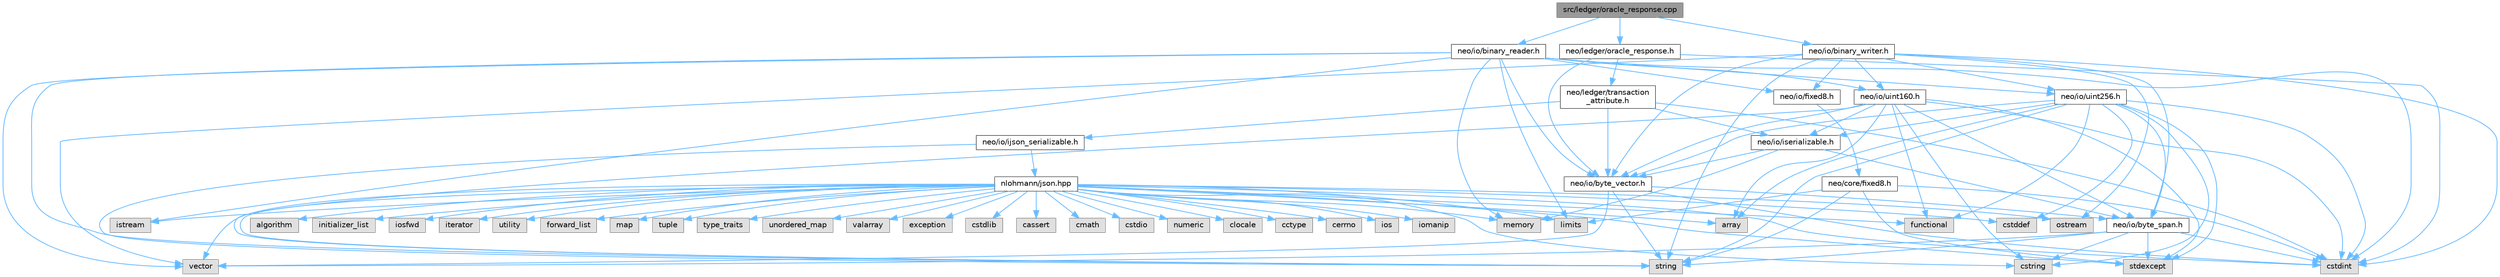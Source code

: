 digraph "src/ledger/oracle_response.cpp"
{
 // LATEX_PDF_SIZE
  bgcolor="transparent";
  edge [fontname=Helvetica,fontsize=10,labelfontname=Helvetica,labelfontsize=10];
  node [fontname=Helvetica,fontsize=10,shape=box,height=0.2,width=0.4];
  Node1 [id="Node000001",label="src/ledger/oracle_response.cpp",height=0.2,width=0.4,color="gray40", fillcolor="grey60", style="filled", fontcolor="black",tooltip=" "];
  Node1 -> Node2 [id="edge102_Node000001_Node000002",color="steelblue1",style="solid",tooltip=" "];
  Node2 [id="Node000002",label="neo/io/binary_reader.h",height=0.2,width=0.4,color="grey40", fillcolor="white", style="filled",URL="$binary__reader_8h.html",tooltip=" "];
  Node2 -> Node3 [id="edge103_Node000002_Node000003",color="steelblue1",style="solid",tooltip=" "];
  Node3 [id="Node000003",label="neo/io/byte_vector.h",height=0.2,width=0.4,color="grey40", fillcolor="white", style="filled",URL="$io_2byte__vector_8h.html",tooltip=" "];
  Node3 -> Node4 [id="edge104_Node000003_Node000004",color="steelblue1",style="solid",tooltip=" "];
  Node4 [id="Node000004",label="neo/io/byte_span.h",height=0.2,width=0.4,color="grey40", fillcolor="white", style="filled",URL="$io_2byte__span_8h.html",tooltip=" "];
  Node4 -> Node5 [id="edge105_Node000004_Node000005",color="steelblue1",style="solid",tooltip=" "];
  Node5 [id="Node000005",label="cstdint",height=0.2,width=0.4,color="grey60", fillcolor="#E0E0E0", style="filled",tooltip=" "];
  Node4 -> Node6 [id="edge106_Node000004_Node000006",color="steelblue1",style="solid",tooltip=" "];
  Node6 [id="Node000006",label="cstring",height=0.2,width=0.4,color="grey60", fillcolor="#E0E0E0", style="filled",tooltip=" "];
  Node4 -> Node7 [id="edge107_Node000004_Node000007",color="steelblue1",style="solid",tooltip=" "];
  Node7 [id="Node000007",label="stdexcept",height=0.2,width=0.4,color="grey60", fillcolor="#E0E0E0", style="filled",tooltip=" "];
  Node4 -> Node8 [id="edge108_Node000004_Node000008",color="steelblue1",style="solid",tooltip=" "];
  Node8 [id="Node000008",label="string",height=0.2,width=0.4,color="grey60", fillcolor="#E0E0E0", style="filled",tooltip=" "];
  Node4 -> Node9 [id="edge109_Node000004_Node000009",color="steelblue1",style="solid",tooltip=" "];
  Node9 [id="Node000009",label="vector",height=0.2,width=0.4,color="grey60", fillcolor="#E0E0E0", style="filled",tooltip=" "];
  Node3 -> Node5 [id="edge110_Node000003_Node000005",color="steelblue1",style="solid",tooltip=" "];
  Node3 -> Node8 [id="edge111_Node000003_Node000008",color="steelblue1",style="solid",tooltip=" "];
  Node3 -> Node9 [id="edge112_Node000003_Node000009",color="steelblue1",style="solid",tooltip=" "];
  Node2 -> Node10 [id="edge113_Node000002_Node000010",color="steelblue1",style="solid",tooltip=" "];
  Node10 [id="Node000010",label="neo/io/fixed8.h",height=0.2,width=0.4,color="grey40", fillcolor="white", style="filled",URL="$io_2fixed8_8h.html",tooltip=" "];
  Node10 -> Node11 [id="edge114_Node000010_Node000011",color="steelblue1",style="solid",tooltip=" "];
  Node11 [id="Node000011",label="neo/core/fixed8.h",height=0.2,width=0.4,color="grey40", fillcolor="white", style="filled",URL="$core_2fixed8_8h.html",tooltip=" "];
  Node11 -> Node5 [id="edge115_Node000011_Node000005",color="steelblue1",style="solid",tooltip=" "];
  Node11 -> Node12 [id="edge116_Node000011_Node000012",color="steelblue1",style="solid",tooltip=" "];
  Node12 [id="Node000012",label="limits",height=0.2,width=0.4,color="grey60", fillcolor="#E0E0E0", style="filled",tooltip=" "];
  Node11 -> Node7 [id="edge117_Node000011_Node000007",color="steelblue1",style="solid",tooltip=" "];
  Node11 -> Node8 [id="edge118_Node000011_Node000008",color="steelblue1",style="solid",tooltip=" "];
  Node2 -> Node13 [id="edge119_Node000002_Node000013",color="steelblue1",style="solid",tooltip=" "];
  Node13 [id="Node000013",label="neo/io/uint160.h",height=0.2,width=0.4,color="grey40", fillcolor="white", style="filled",URL="$uint160_8h.html",tooltip=" "];
  Node13 -> Node4 [id="edge120_Node000013_Node000004",color="steelblue1",style="solid",tooltip=" "];
  Node13 -> Node3 [id="edge121_Node000013_Node000003",color="steelblue1",style="solid",tooltip=" "];
  Node13 -> Node14 [id="edge122_Node000013_Node000014",color="steelblue1",style="solid",tooltip=" "];
  Node14 [id="Node000014",label="neo/io/iserializable.h",height=0.2,width=0.4,color="grey40", fillcolor="white", style="filled",URL="$iserializable_8h.html",tooltip=" "];
  Node14 -> Node4 [id="edge123_Node000014_Node000004",color="steelblue1",style="solid",tooltip=" "];
  Node14 -> Node3 [id="edge124_Node000014_Node000003",color="steelblue1",style="solid",tooltip=" "];
  Node14 -> Node15 [id="edge125_Node000014_Node000015",color="steelblue1",style="solid",tooltip=" "];
  Node15 [id="Node000015",label="memory",height=0.2,width=0.4,color="grey60", fillcolor="#E0E0E0", style="filled",tooltip=" "];
  Node13 -> Node16 [id="edge126_Node000013_Node000016",color="steelblue1",style="solid",tooltip=" "];
  Node16 [id="Node000016",label="array",height=0.2,width=0.4,color="grey60", fillcolor="#E0E0E0", style="filled",tooltip=" "];
  Node13 -> Node5 [id="edge127_Node000013_Node000005",color="steelblue1",style="solid",tooltip=" "];
  Node13 -> Node6 [id="edge128_Node000013_Node000006",color="steelblue1",style="solid",tooltip=" "];
  Node13 -> Node17 [id="edge129_Node000013_Node000017",color="steelblue1",style="solid",tooltip=" "];
  Node17 [id="Node000017",label="functional",height=0.2,width=0.4,color="grey60", fillcolor="#E0E0E0", style="filled",tooltip=" "];
  Node13 -> Node7 [id="edge130_Node000013_Node000007",color="steelblue1",style="solid",tooltip=" "];
  Node13 -> Node8 [id="edge131_Node000013_Node000008",color="steelblue1",style="solid",tooltip=" "];
  Node2 -> Node18 [id="edge132_Node000002_Node000018",color="steelblue1",style="solid",tooltip=" "];
  Node18 [id="Node000018",label="neo/io/uint256.h",height=0.2,width=0.4,color="grey40", fillcolor="white", style="filled",URL="$uint256_8h.html",tooltip=" "];
  Node18 -> Node4 [id="edge133_Node000018_Node000004",color="steelblue1",style="solid",tooltip=" "];
  Node18 -> Node3 [id="edge134_Node000018_Node000003",color="steelblue1",style="solid",tooltip=" "];
  Node18 -> Node14 [id="edge135_Node000018_Node000014",color="steelblue1",style="solid",tooltip=" "];
  Node18 -> Node16 [id="edge136_Node000018_Node000016",color="steelblue1",style="solid",tooltip=" "];
  Node18 -> Node19 [id="edge137_Node000018_Node000019",color="steelblue1",style="solid",tooltip=" "];
  Node19 [id="Node000019",label="cstddef",height=0.2,width=0.4,color="grey60", fillcolor="#E0E0E0", style="filled",tooltip=" "];
  Node18 -> Node5 [id="edge138_Node000018_Node000005",color="steelblue1",style="solid",tooltip=" "];
  Node18 -> Node6 [id="edge139_Node000018_Node000006",color="steelblue1",style="solid",tooltip=" "];
  Node18 -> Node17 [id="edge140_Node000018_Node000017",color="steelblue1",style="solid",tooltip=" "];
  Node18 -> Node7 [id="edge141_Node000018_Node000007",color="steelblue1",style="solid",tooltip=" "];
  Node18 -> Node8 [id="edge142_Node000018_Node000008",color="steelblue1",style="solid",tooltip=" "];
  Node2 -> Node5 [id="edge143_Node000002_Node000005",color="steelblue1",style="solid",tooltip=" "];
  Node2 -> Node20 [id="edge144_Node000002_Node000020",color="steelblue1",style="solid",tooltip=" "];
  Node20 [id="Node000020",label="istream",height=0.2,width=0.4,color="grey60", fillcolor="#E0E0E0", style="filled",tooltip=" "];
  Node2 -> Node12 [id="edge145_Node000002_Node000012",color="steelblue1",style="solid",tooltip=" "];
  Node2 -> Node15 [id="edge146_Node000002_Node000015",color="steelblue1",style="solid",tooltip=" "];
  Node2 -> Node8 [id="edge147_Node000002_Node000008",color="steelblue1",style="solid",tooltip=" "];
  Node2 -> Node9 [id="edge148_Node000002_Node000009",color="steelblue1",style="solid",tooltip=" "];
  Node1 -> Node21 [id="edge149_Node000001_Node000021",color="steelblue1",style="solid",tooltip=" "];
  Node21 [id="Node000021",label="neo/io/binary_writer.h",height=0.2,width=0.4,color="grey40", fillcolor="white", style="filled",URL="$binary__writer_8h.html",tooltip=" "];
  Node21 -> Node4 [id="edge150_Node000021_Node000004",color="steelblue1",style="solid",tooltip=" "];
  Node21 -> Node3 [id="edge151_Node000021_Node000003",color="steelblue1",style="solid",tooltip=" "];
  Node21 -> Node10 [id="edge152_Node000021_Node000010",color="steelblue1",style="solid",tooltip=" "];
  Node21 -> Node13 [id="edge153_Node000021_Node000013",color="steelblue1",style="solid",tooltip=" "];
  Node21 -> Node18 [id="edge154_Node000021_Node000018",color="steelblue1",style="solid",tooltip=" "];
  Node21 -> Node5 [id="edge155_Node000021_Node000005",color="steelblue1",style="solid",tooltip=" "];
  Node21 -> Node22 [id="edge156_Node000021_Node000022",color="steelblue1",style="solid",tooltip=" "];
  Node22 [id="Node000022",label="ostream",height=0.2,width=0.4,color="grey60", fillcolor="#E0E0E0", style="filled",tooltip=" "];
  Node21 -> Node8 [id="edge157_Node000021_Node000008",color="steelblue1",style="solid",tooltip=" "];
  Node21 -> Node9 [id="edge158_Node000021_Node000009",color="steelblue1",style="solid",tooltip=" "];
  Node1 -> Node23 [id="edge159_Node000001_Node000023",color="steelblue1",style="solid",tooltip=" "];
  Node23 [id="Node000023",label="neo/ledger/oracle_response.h",height=0.2,width=0.4,color="grey40", fillcolor="white", style="filled",URL="$ledger_2oracle__response_8h.html",tooltip=" "];
  Node23 -> Node3 [id="edge160_Node000023_Node000003",color="steelblue1",style="solid",tooltip=" "];
  Node23 -> Node24 [id="edge161_Node000023_Node000024",color="steelblue1",style="solid",tooltip=" "];
  Node24 [id="Node000024",label="neo/ledger/transaction\l_attribute.h",height=0.2,width=0.4,color="grey40", fillcolor="white", style="filled",URL="$transaction__attribute_8h.html",tooltip=" "];
  Node24 -> Node3 [id="edge162_Node000024_Node000003",color="steelblue1",style="solid",tooltip=" "];
  Node24 -> Node25 [id="edge163_Node000024_Node000025",color="steelblue1",style="solid",tooltip=" "];
  Node25 [id="Node000025",label="neo/io/ijson_serializable.h",height=0.2,width=0.4,color="grey40", fillcolor="white", style="filled",URL="$ijson__serializable_8h.html",tooltip=" "];
  Node25 -> Node26 [id="edge164_Node000025_Node000026",color="steelblue1",style="solid",tooltip=" "];
  Node26 [id="Node000026",label="nlohmann/json.hpp",height=0.2,width=0.4,color="grey40", fillcolor="white", style="filled",URL="$json_8hpp.html",tooltip=" "];
  Node26 -> Node27 [id="edge165_Node000026_Node000027",color="steelblue1",style="solid",tooltip=" "];
  Node27 [id="Node000027",label="algorithm",height=0.2,width=0.4,color="grey60", fillcolor="#E0E0E0", style="filled",tooltip=" "];
  Node26 -> Node19 [id="edge166_Node000026_Node000019",color="steelblue1",style="solid",tooltip=" "];
  Node26 -> Node17 [id="edge167_Node000026_Node000017",color="steelblue1",style="solid",tooltip=" "];
  Node26 -> Node28 [id="edge168_Node000026_Node000028",color="steelblue1",style="solid",tooltip=" "];
  Node28 [id="Node000028",label="initializer_list",height=0.2,width=0.4,color="grey60", fillcolor="#E0E0E0", style="filled",tooltip=" "];
  Node26 -> Node29 [id="edge169_Node000026_Node000029",color="steelblue1",style="solid",tooltip=" "];
  Node29 [id="Node000029",label="iosfwd",height=0.2,width=0.4,color="grey60", fillcolor="#E0E0E0", style="filled",tooltip=" "];
  Node26 -> Node30 [id="edge170_Node000026_Node000030",color="steelblue1",style="solid",tooltip=" "];
  Node30 [id="Node000030",label="iterator",height=0.2,width=0.4,color="grey60", fillcolor="#E0E0E0", style="filled",tooltip=" "];
  Node26 -> Node15 [id="edge171_Node000026_Node000015",color="steelblue1",style="solid",tooltip=" "];
  Node26 -> Node8 [id="edge172_Node000026_Node000008",color="steelblue1",style="solid",tooltip=" "];
  Node26 -> Node31 [id="edge173_Node000026_Node000031",color="steelblue1",style="solid",tooltip=" "];
  Node31 [id="Node000031",label="utility",height=0.2,width=0.4,color="grey60", fillcolor="#E0E0E0", style="filled",tooltip=" "];
  Node26 -> Node9 [id="edge174_Node000026_Node000009",color="steelblue1",style="solid",tooltip=" "];
  Node26 -> Node16 [id="edge175_Node000026_Node000016",color="steelblue1",style="solid",tooltip=" "];
  Node26 -> Node32 [id="edge176_Node000026_Node000032",color="steelblue1",style="solid",tooltip=" "];
  Node32 [id="Node000032",label="forward_list",height=0.2,width=0.4,color="grey60", fillcolor="#E0E0E0", style="filled",tooltip=" "];
  Node26 -> Node33 [id="edge177_Node000026_Node000033",color="steelblue1",style="solid",tooltip=" "];
  Node33 [id="Node000033",label="map",height=0.2,width=0.4,color="grey60", fillcolor="#E0E0E0", style="filled",tooltip=" "];
  Node26 -> Node34 [id="edge178_Node000026_Node000034",color="steelblue1",style="solid",tooltip=" "];
  Node34 [id="Node000034",label="tuple",height=0.2,width=0.4,color="grey60", fillcolor="#E0E0E0", style="filled",tooltip=" "];
  Node26 -> Node35 [id="edge179_Node000026_Node000035",color="steelblue1",style="solid",tooltip=" "];
  Node35 [id="Node000035",label="type_traits",height=0.2,width=0.4,color="grey60", fillcolor="#E0E0E0", style="filled",tooltip=" "];
  Node26 -> Node36 [id="edge180_Node000026_Node000036",color="steelblue1",style="solid",tooltip=" "];
  Node36 [id="Node000036",label="unordered_map",height=0.2,width=0.4,color="grey60", fillcolor="#E0E0E0", style="filled",tooltip=" "];
  Node26 -> Node37 [id="edge181_Node000026_Node000037",color="steelblue1",style="solid",tooltip=" "];
  Node37 [id="Node000037",label="valarray",height=0.2,width=0.4,color="grey60", fillcolor="#E0E0E0", style="filled",tooltip=" "];
  Node26 -> Node38 [id="edge182_Node000026_Node000038",color="steelblue1",style="solid",tooltip=" "];
  Node38 [id="Node000038",label="exception",height=0.2,width=0.4,color="grey60", fillcolor="#E0E0E0", style="filled",tooltip=" "];
  Node26 -> Node7 [id="edge183_Node000026_Node000007",color="steelblue1",style="solid",tooltip=" "];
  Node26 -> Node5 [id="edge184_Node000026_Node000005",color="steelblue1",style="solid",tooltip=" "];
  Node26 -> Node39 [id="edge185_Node000026_Node000039",color="steelblue1",style="solid",tooltip=" "];
  Node39 [id="Node000039",label="cstdlib",height=0.2,width=0.4,color="grey60", fillcolor="#E0E0E0", style="filled",tooltip=" "];
  Node26 -> Node40 [id="edge186_Node000026_Node000040",color="steelblue1",style="solid",tooltip=" "];
  Node40 [id="Node000040",label="cassert",height=0.2,width=0.4,color="grey60", fillcolor="#E0E0E0", style="filled",tooltip=" "];
  Node26 -> Node12 [id="edge187_Node000026_Node000012",color="steelblue1",style="solid",tooltip=" "];
  Node26 -> Node6 [id="edge188_Node000026_Node000006",color="steelblue1",style="solid",tooltip=" "];
  Node26 -> Node41 [id="edge189_Node000026_Node000041",color="steelblue1",style="solid",tooltip=" "];
  Node41 [id="Node000041",label="cmath",height=0.2,width=0.4,color="grey60", fillcolor="#E0E0E0", style="filled",tooltip=" "];
  Node26 -> Node42 [id="edge190_Node000026_Node000042",color="steelblue1",style="solid",tooltip=" "];
  Node42 [id="Node000042",label="cstdio",height=0.2,width=0.4,color="grey60", fillcolor="#E0E0E0", style="filled",tooltip=" "];
  Node26 -> Node43 [id="edge191_Node000026_Node000043",color="steelblue1",style="solid",tooltip=" "];
  Node43 [id="Node000043",label="numeric",height=0.2,width=0.4,color="grey60", fillcolor="#E0E0E0", style="filled",tooltip=" "];
  Node26 -> Node20 [id="edge192_Node000026_Node000020",color="steelblue1",style="solid",tooltip=" "];
  Node26 -> Node44 [id="edge193_Node000026_Node000044",color="steelblue1",style="solid",tooltip=" "];
  Node44 [id="Node000044",label="clocale",height=0.2,width=0.4,color="grey60", fillcolor="#E0E0E0", style="filled",tooltip=" "];
  Node26 -> Node45 [id="edge194_Node000026_Node000045",color="steelblue1",style="solid",tooltip=" "];
  Node45 [id="Node000045",label="cctype",height=0.2,width=0.4,color="grey60", fillcolor="#E0E0E0", style="filled",tooltip=" "];
  Node26 -> Node46 [id="edge195_Node000026_Node000046",color="steelblue1",style="solid",tooltip=" "];
  Node46 [id="Node000046",label="cerrno",height=0.2,width=0.4,color="grey60", fillcolor="#E0E0E0", style="filled",tooltip=" "];
  Node26 -> Node47 [id="edge196_Node000026_Node000047",color="steelblue1",style="solid",tooltip=" "];
  Node47 [id="Node000047",label="ios",height=0.2,width=0.4,color="grey60", fillcolor="#E0E0E0", style="filled",tooltip=" "];
  Node26 -> Node22 [id="edge197_Node000026_Node000022",color="steelblue1",style="solid",tooltip=" "];
  Node26 -> Node48 [id="edge198_Node000026_Node000048",color="steelblue1",style="solid",tooltip=" "];
  Node48 [id="Node000048",label="iomanip",height=0.2,width=0.4,color="grey60", fillcolor="#E0E0E0", style="filled",tooltip=" "];
  Node25 -> Node8 [id="edge199_Node000025_Node000008",color="steelblue1",style="solid",tooltip=" "];
  Node24 -> Node14 [id="edge200_Node000024_Node000014",color="steelblue1",style="solid",tooltip=" "];
  Node24 -> Node5 [id="edge201_Node000024_Node000005",color="steelblue1",style="solid",tooltip=" "];
  Node23 -> Node5 [id="edge202_Node000023_Node000005",color="steelblue1",style="solid",tooltip=" "];
}
